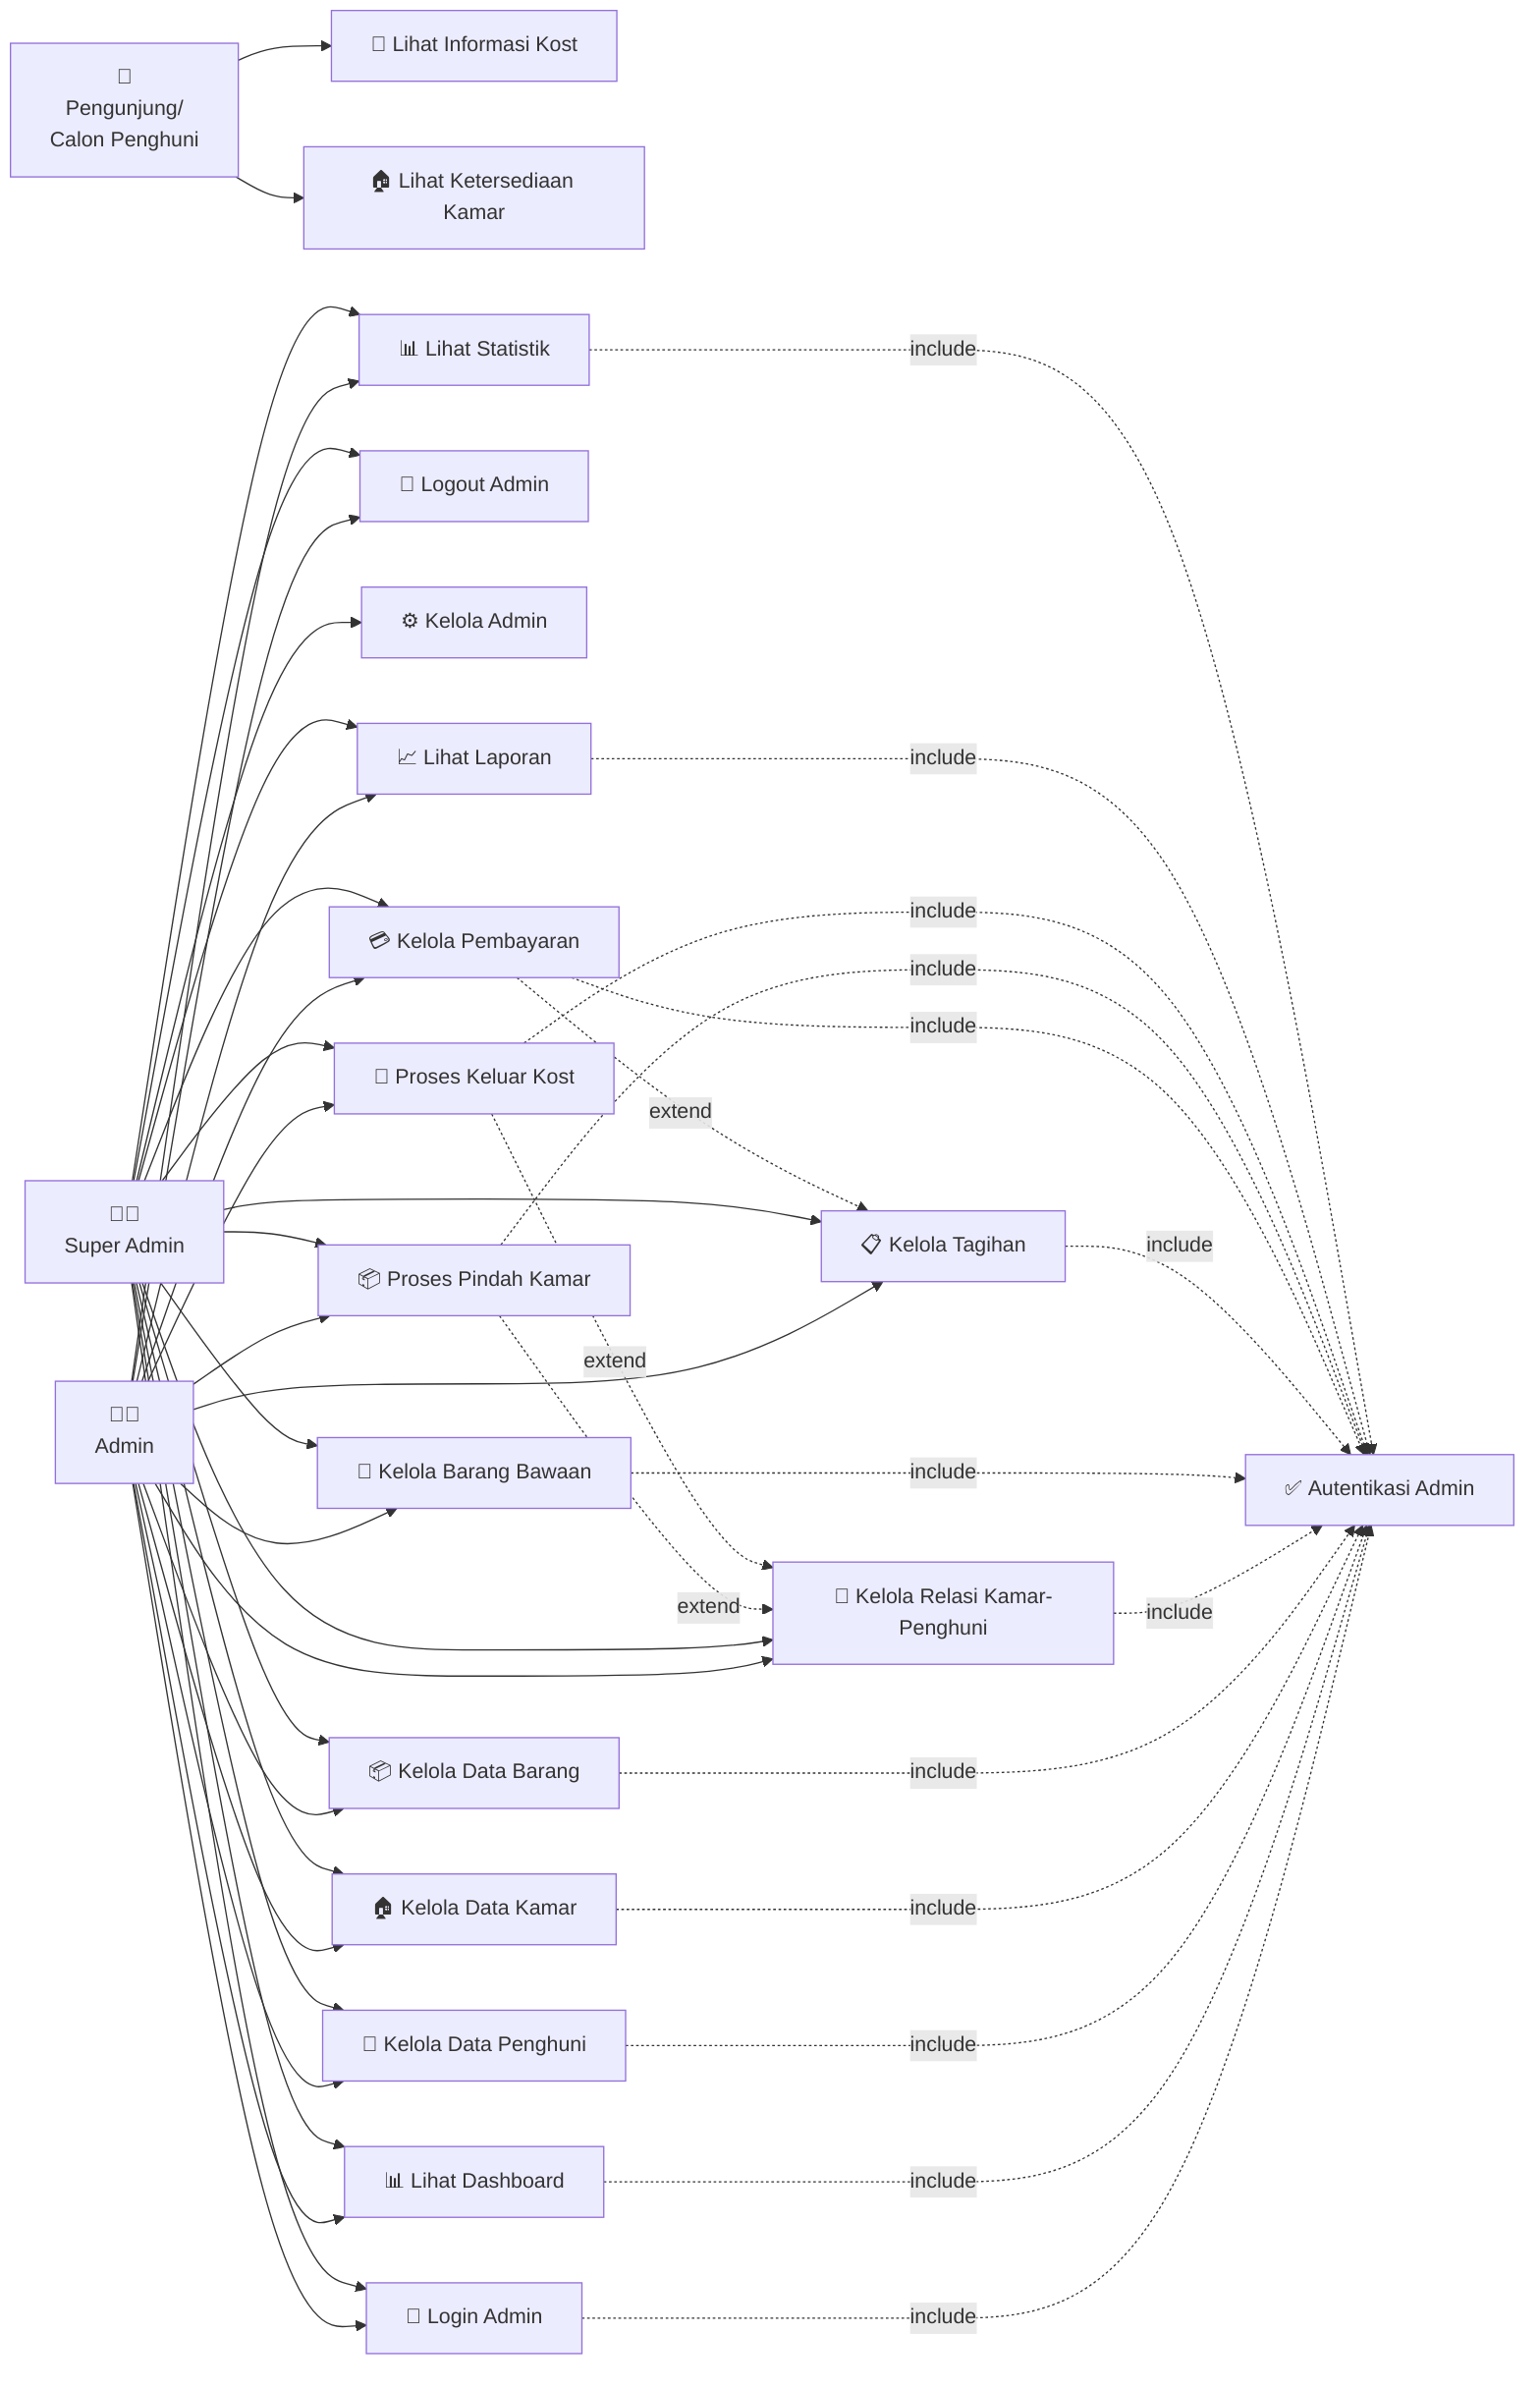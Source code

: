 graph LR
    %% Actors
    User["👤<br/>Pengunjung/<br/>Calon Penghuni"]
    Admin["👨‍💼<br/>Admin"]
    SuperAdmin["👨‍💻<br/>Super Admin"]
    
    %% Frontend Use Cases
    UC1["📄 Lihat Informasi Kost"]
    UC2["🏠 Lihat Ketersediaan Kamar"]
    
    %% Authentication Use Cases
    UC3["🔑 Login Admin"]
    UC4["🚪 Logout Admin"]
    UC5["✅ Autentikasi Admin"]
    
    %% Admin Management Use Cases
    UC6["⚙️ Kelola Admin"]
    UC7["📊 Lihat Dashboard"]
    
    %% Data Management Use Cases
    UC8["👤 Kelola Data Penghuni"]
    UC9["🏠 Kelola Data Kamar"]
    UC10["📦 Kelola Data Barang"]
    UC11["🔗 Kelola Relasi Kamar-Penghuni"]
    UC12["🎒 Kelola Barang Bawaan"]
    
    %% Transaction Use Cases
    UC13["📋 Kelola Tagihan"]
    UC14["💳 Kelola Pembayaran"]
    UC15["📦 Proses Pindah Kamar"]
    UC16["🚪 Proses Keluar Kost"]
    
    %% Reporting Use Cases
    UC17["📈 Lihat Laporan"]
    UC18["📊 Lihat Statistik"]
    
    %% Actor-Use Case Relationships
    %% Pengunjung/Calon Penghuni
    User --> UC1
    User --> UC2
    
    %% Admin relationships
    Admin --> UC3
    Admin --> UC4
    Admin --> UC7
    Admin --> UC8
    Admin --> UC9
    Admin --> UC10
    Admin --> UC11
    Admin --> UC12
    Admin --> UC13
    Admin --> UC14
    Admin --> UC15
    Admin --> UC16
    Admin --> UC17
    Admin --> UC18
    
    %% Super Admin relationships
    SuperAdmin --> UC3
    SuperAdmin --> UC4
    SuperAdmin --> UC6
    SuperAdmin --> UC7
    SuperAdmin --> UC8
    SuperAdmin --> UC9
    SuperAdmin --> UC10
    SuperAdmin --> UC11
    SuperAdmin --> UC12
    SuperAdmin --> UC13
    SuperAdmin --> UC14
    SuperAdmin --> UC15
    SuperAdmin --> UC16
    SuperAdmin --> UC17
    SuperAdmin --> UC18
    
    %% Include relationships
    UC3 -.->|include| UC5
    UC7 -.->|include| UC5
    UC8 -.->|include| UC5
    UC9 -.->|include| UC5
    UC10 -.->|include| UC5
    UC11 -.->|include| UC5
    UC12 -.->|include| UC5
    UC13 -.->|include| UC5
    UC14 -.->|include| UC5
    UC15 -.->|include| UC5
    UC16 -.->|include| UC5
    UC17 -.->|include| UC5
    UC18 -.->|include| UC5
    
    %% Extend relationships
    UC15 -.->|extend| UC11
    UC16 -.->|extend| UC11
    UC14 -.->|extend| UC13